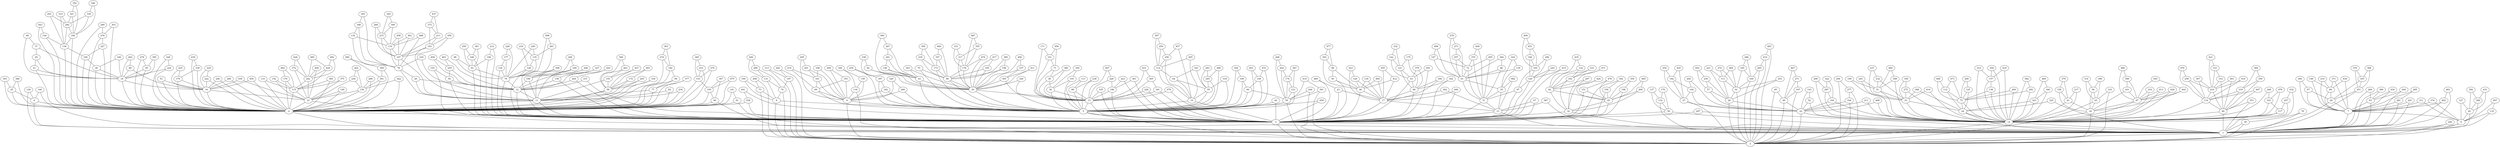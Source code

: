 graph X {
0 -- 1;
1 -- 2;
2 -- 0;
3 -- 1;
3 -- 2;
4 -- 3;
4 -- 1;
5 -- 3;
5 -- 2;
6 -- 4;
6 -- 1;
7 -- 0;
7 -- 1;
8 -- 5;
8 -- 2;
9 -- 5;
9 -- 2;
10 -- 4;
10 -- 1;
11 -- 4;
11 -- 3;
12 -- 11;
12 -- 3;
13 -- 3;
13 -- 1;
14 -- 1;
14 -- 2;
15 -- 5;
15 -- 3;
16 -- 10;
16 -- 4;
17 -- 13;
17 -- 3;
18 -- 16;
18 -- 4;
19 -- 5;
19 -- 3;
20 -- 12;
20 -- 11;
21 -- 18;
21 -- 4;
22 -- 14;
22 -- 2;
23 -- 17;
23 -- 3;
24 -- 14;
24 -- 1;
25 -- 6;
25 -- 4;
26 -- 7;
26 -- 1;
27 -- 22;
27 -- 2;
28 -- 22;
28 -- 2;
29 -- 21;
29 -- 18;
30 -- 15;
30 -- 5;
31 -- 13;
31 -- 3;
32 -- 3;
32 -- 1;
33 -- 24;
33 -- 14;
34 -- 14;
34 -- 2;
35 -- 31;
35 -- 13;
36 -- 15;
36 -- 5;
37 -- 29;
37 -- 18;
38 -- 36;
38 -- 15;
39 -- 1;
39 -- 2;
40 -- 18;
40 -- 4;
41 -- 34;
41 -- 14;
42 -- 0;
42 -- 1;
43 -- 30;
43 -- 5;
44 -- 5;
44 -- 3;
45 -- 32;
45 -- 3;
46 -- 17;
46 -- 3;
47 -- 13;
47 -- 3;
48 -- 17;
48 -- 3;
49 -- 22;
49 -- 2;
50 -- 46;
50 -- 3;
51 -- 33;
51 -- 14;
52 -- 22;
52 -- 14;
53 -- 16;
53 -- 4;
54 -- 12;
54 -- 3;
55 -- 19;
55 -- 5;
56 -- 3;
56 -- 1;
57 -- 28;
57 -- 22;
58 -- 11;
58 -- 4;
59 -- 5;
59 -- 2;
60 -- 59;
60 -- 5;
61 -- 35;
61 -- 31;
62 -- 43;
62 -- 30;
63 -- 48;
63 -- 3;
64 -- 55;
64 -- 19;
65 -- 34;
65 -- 2;
66 -- 30;
66 -- 5;
67 -- 26;
67 -- 7;
68 -- 37;
68 -- 18;
69 -- 9;
69 -- 5;
70 -- 66;
70 -- 5;
71 -- 38;
71 -- 15;
72 -- 61;
72 -- 31;
73 -- 8;
73 -- 2;
74 -- 8;
74 -- 2;
75 -- 24;
75 -- 14;
76 -- 39;
76 -- 2;
77 -- 11;
77 -- 4;
78 -- 20;
78 -- 11;
79 -- 12;
79 -- 3;
80 -- 4;
80 -- 1;
81 -- 4;
81 -- 1;
82 -- 11;
82 -- 4;
83 -- 7;
83 -- 1;
84 -- 26;
84 -- 7;
85 -- 49;
85 -- 2;
86 -- 61;
86 -- 31;
87 -- 34;
87 -- 14;
88 -- 15;
88 -- 5;
89 -- 18;
89 -- 16;
90 -- 14;
90 -- 1;
91 -- 28;
91 -- 2;
92 -- 45;
92 -- 32;
93 -- 79;
93 -- 3;
94 -- 65;
94 -- 34;
95 -- 18;
95 -- 4;
96 -- 50;
96 -- 46;
97 -- 31;
97 -- 3;
98 -- 93;
98 -- 79;
99 -- 77;
99 -- 4;
100 -- 73;
100 -- 8;
101 -- 71;
101 -- 15;
102 -- 92;
102 -- 32;
103 -- 65;
103 -- 2;
104 -- 27;
104 -- 22;
105 -- 80;
105 -- 4;
106 -- 12;
106 -- 11;
107 -- 78;
107 -- 11;
108 -- 40;
108 -- 4;
109 -- 60;
109 -- 5;
110 -- 0;
110 -- 1;
111 -- 91;
111 -- 28;
112 -- 75;
112 -- 24;
113 -- 88;
113 -- 5;
114 -- 64;
114 -- 19;
115 -- 10;
115 -- 4;
116 -- 90;
116 -- 14;
117 -- 14;
117 -- 1;
118 -- 9;
118 -- 2;
119 -- 107;
119 -- 78;
120 -- 97;
120 -- 3;
121 -- 63;
121 -- 48;
122 -- 102;
122 -- 92;
123 -- 59;
123 -- 5;
124 -- 79;
124 -- 3;
125 -- 75;
125 -- 24;
126 -- 46;
126 -- 17;
127 -- 42;
127 -- 0;
128 -- 79;
128 -- 3;
129 -- 6;
129 -- 1;
130 -- 61;
130 -- 35;
131 -- 74;
131 -- 8;
132 -- 56;
132 -- 1;
133 -- 115;
133 -- 4;
134 -- 119;
134 -- 78;
135 -- 128;
135 -- 79;
136 -- 108;
136 -- 4;
137 -- 132;
137 -- 56;
138 -- 75;
138 -- 14;
139 -- 46;
139 -- 17;
140 -- 6;
140 -- 1;
141 -- 81;
141 -- 4;
142 -- 121;
142 -- 63;
143 -- 52;
143 -- 22;
144 -- 136;
144 -- 4;
145 -- 15;
145 -- 3;
146 -- 43;
146 -- 30;
147 -- 72;
147 -- 61;
148 -- 84;
148 -- 7;
149 -- 10;
149 -- 4;
150 -- 118;
150 -- 9;
151 -- 45;
151 -- 3;
152 -- 115;
152 -- 10;
153 -- 105;
153 -- 4;
154 -- 45;
154 -- 3;
155 -- 58;
155 -- 11;
156 -- 12;
156 -- 3;
157 -- 138;
157 -- 14;
158 -- 41;
158 -- 34;
159 -- 10;
159 -- 4;
160 -- 91;
160 -- 2;
161 -- 87;
161 -- 34;
162 -- 9;
162 -- 5;
163 -- 117;
163 -- 14;
164 -- 22;
164 -- 14;
165 -- 120;
165 -- 97;
166 -- 40;
166 -- 18;
167 -- 49;
167 -- 2;
168 -- 93;
168 -- 3;
169 -- 165;
169 -- 120;
170 -- 132;
170 -- 56;
171 -- 101;
171 -- 15;
172 -- 58;
172 -- 11;
173 -- 66;
173 -- 5;
174 -- 123;
174 -- 59;
175 -- 121;
175 -- 48;
176 -- 115;
176 -- 4;
177 -- 124;
177 -- 79;
178 -- 66;
178 -- 30;
179 -- 16;
179 -- 4;
180 -- 136;
180 -- 4;
181 -- 69;
181 -- 9;
182 -- 104;
182 -- 27;
183 -- 107;
183 -- 11;
184 -- 48;
184 -- 17;
185 -- 160;
185 -- 91;
186 -- 15;
186 -- 3;
187 -- 162;
187 -- 5;
188 -- 134;
188 -- 78;
189 -- 106;
189 -- 11;
190 -- 93;
190 -- 3;
191 -- 36;
191 -- 5;
192 -- 99;
192 -- 4;
193 -- 54;
193 -- 3;
194 -- 22;
194 -- 2;
195 -- 66;
195 -- 30;
196 -- 66;
196 -- 30;
197 -- 74;
197 -- 2;
198 -- 45;
198 -- 3;
199 -- 51;
199 -- 33;
200 -- 45;
200 -- 32;
201 -- 146;
201 -- 43;
202 -- 174;
202 -- 59;
203 -- 51;
203 -- 14;
204 -- 104;
204 -- 22;
205 -- 58;
205 -- 4;
206 -- 9;
206 -- 5;
207 -- 92;
207 -- 32;
208 -- 189;
208 -- 106;
209 -- 75;
209 -- 14;
210 -- 84;
210 -- 7;
211 -- 22;
211 -- 14;
212 -- 190;
212 -- 3;
213 -- 183;
213 -- 107;
214 -- 157;
214 -- 14;
215 -- 119;
215 -- 107;
216 -- 116;
216 -- 90;
217 -- 41;
217 -- 14;
218 -- 135;
218 -- 128;
219 -- 181;
219 -- 69;
220 -- 186;
220 -- 15;
221 -- 111;
221 -- 28;
222 -- 16;
222 -- 4;
223 -- 186;
223 -- 3;
224 -- 18;
224 -- 4;
225 -- 179;
225 -- 16;
226 -- 15;
226 -- 3;
227 -- 108;
227 -- 4;
228 -- 177;
228 -- 79;
229 -- 222;
229 -- 16;
230 -- 78;
230 -- 11;
231 -- 102;
231 -- 92;
232 -- 51;
232 -- 33;
233 -- 153;
233 -- 4;
234 -- 11;
234 -- 4;
235 -- 173;
235 -- 66;
236 -- 159;
236 -- 10;
237 -- 232;
237 -- 33;
238 -- 88;
238 -- 5;
239 -- 57;
239 -- 28;
240 -- 1;
240 -- 2;
241 -- 7;
241 -- 1;
242 -- 115;
242 -- 10;
243 -- 120;
243 -- 3;
244 -- 59;
244 -- 2;
245 -- 55;
245 -- 5;
246 -- 16;
246 -- 4;
247 -- 117;
247 -- 14;
248 -- 163;
248 -- 14;
249 -- 135;
249 -- 79;
250 -- 168;
250 -- 93;
251 -- 26;
251 -- 1;
252 -- 182;
252 -- 27;
253 -- 91;
253 -- 28;
254 -- 187;
254 -- 5;
255 -- 54;
255 -- 12;
256 -- 114;
256 -- 19;
257 -- 72;
257 -- 61;
258 -- 216;
258 -- 116;
259 -- 256;
259 -- 114;
260 -- 16;
260 -- 4;
261 -- 135;
261 -- 79;
262 -- 236;
262 -- 159;
263 -- 155;
263 -- 58;
264 -- 12;
264 -- 3;
265 -- 160;
265 -- 2;
266 -- 106;
266 -- 11;
267 -- 201;
267 -- 43;
268 -- 202;
268 -- 59;
269 -- 83;
269 -- 1;
270 -- 153;
270 -- 4;
271 -- 167;
271 -- 49;
272 -- 111;
272 -- 91;
273 -- 257;
273 -- 61;
274 -- 192;
274 -- 4;
275 -- 33;
275 -- 14;
276 -- 227;
276 -- 4;
277 -- 194;
277 -- 2;
278 -- 273;
278 -- 61;
279 -- 95;
279 -- 4;
280 -- 276;
280 -- 4;
281 -- 7;
281 -- 1;
282 -- 180;
282 -- 136;
283 -- 245;
283 -- 55;
284 -- 215;
284 -- 107;
285 -- 281;
285 -- 7;
286 -- 185;
286 -- 160;
287 -- 164;
287 -- 14;
288 -- 159;
288 -- 4;
289 -- 131;
289 -- 74;
290 -- 125;
290 -- 75;
291 -- 181;
291 -- 9;
292 -- 75;
292 -- 14;
293 -- 282;
293 -- 136;
294 -- 277;
294 -- 2;
295 -- 291;
295 -- 9;
296 -- 165;
296 -- 120;
297 -- 3;
297 -- 1;
298 -- 73;
298 -- 2;
299 -- 287;
299 -- 14;
300 -- 215;
300 -- 119;
301 -- 159;
301 -- 4;
302 -- 154;
302 -- 3;
303 -- 25;
303 -- 4;
304 -- 157;
304 -- 14;
305 -- 30;
305 -- 5;
306 -- 263;
306 -- 58;
307 -- 216;
307 -- 116;
308 -- 51;
308 -- 14;
309 -- 301;
309 -- 4;
310 -- 282;
310 -- 136;
311 -- 7;
311 -- 0;
312 -- 216;
312 -- 90;
313 -- 197;
313 -- 2;
314 -- 94;
314 -- 65;
315 -- 12;
315 -- 3;
316 -- 87;
316 -- 14;
317 -- 178;
317 -- 30;
318 -- 55;
318 -- 5;
319 -- 116;
319 -- 90;
320 -- 206;
320 -- 9;
321 -- 282;
321 -- 180;
322 -- 287;
322 -- 164;
323 -- 24;
323 -- 14;
324 -- 130;
324 -- 35;
325 -- 24;
325 -- 1;
326 -- 150;
326 -- 118;
327 -- 156;
327 -- 12;
328 -- 224;
328 -- 4;
329 -- 30;
329 -- 15;
330 -- 179;
330 -- 4;
331 -- 312;
331 -- 216;
332 -- 142;
332 -- 121;
333 -- 317;
333 -- 178;
334 -- 58;
334 -- 4;
335 -- 251;
335 -- 26;
336 -- 60;
336 -- 5;
337 -- 305;
337 -- 30;
338 -- 62;
338 -- 30;
339 -- 282;
339 -- 180;
340 -- 323;
340 -- 14;
341 -- 15;
341 -- 3;
342 -- 48;
342 -- 3;
343 -- 64;
343 -- 55;
344 -- 300;
344 -- 215;
345 -- 188;
345 -- 78;
346 -- 339;
346 -- 180;
347 -- 105;
347 -- 80;
348 -- 42;
348 -- 0;
349 -- 233;
349 -- 153;
350 -- 275;
350 -- 33;
351 -- 90;
351 -- 1;
352 -- 321;
352 -- 180;
353 -- 69;
353 -- 9;
354 -- 198;
354 -- 45;
355 -- 317;
355 -- 178;
356 -- 191;
356 -- 36;
357 -- 173;
357 -- 66;
358 -- 181;
358 -- 9;
359 -- 319;
359 -- 90;
360 -- 115;
360 -- 4;
361 -- 186;
361 -- 3;
362 -- 17;
362 -- 13;
363 -- 43;
363 -- 30;
364 -- 86;
364 -- 61;
365 -- 341;
365 -- 15;
366 -- 25;
366 -- 4;
367 -- 174;
367 -- 123;
368 -- 33;
368 -- 24;
369 -- 67;
369 -- 7;
370 -- 72;
370 -- 31;
371 -- 84;
371 -- 7;
372 -- 242;
372 -- 10;
373 -- 213;
373 -- 183;
374 -- 7;
374 -- 0;
375 -- 115;
375 -- 10;
376 -- 335;
376 -- 251;
377 -- 77;
377 -- 4;
378 -- 63;
378 -- 48;
379 -- 158;
379 -- 41;
380 -- 38;
380 -- 15;
381 -- 168;
381 -- 93;
382 -- 292;
382 -- 14;
383 -- 274;
383 -- 192;
384 -- 359;
384 -- 319;
385 -- 95;
385 -- 18;
386 -- 83;
386 -- 1;
387 -- 13;
387 -- 1;
388 -- 335;
388 -- 251;
389 -- 196;
389 -- 66;
390 -- 267;
390 -- 43;
391 -- 59;
391 -- 2;
392 -- 348;
392 -- 42;
393 -- 96;
393 -- 46;
394 -- 109;
394 -- 5;
395 -- 235;
395 -- 173;
396 -- 161;
396 -- 87;
397 -- 259;
397 -- 114;
398 -- 79;
398 -- 3;
399 -- 94;
399 -- 65;
400 -- 242;
400 -- 10;
401 -- 216;
401 -- 90;
402 -- 89;
402 -- 18;
403 -- 336;
403 -- 5;
404 -- 46;
404 -- 17;
405 -- 114;
405 -- 19;
406 -- 112;
406 -- 75;
407 -- 220;
407 -- 15;
408 -- 22;
408 -- 14;
409 -- 255;
409 -- 12;
410 -- 33;
410 -- 14;
411 -- 305;
411 -- 30;
412 -- 46;
412 -- 17;
413 -- 87;
413 -- 14;
414 -- 391;
414 -- 59;
415 -- 120;
415 -- 3;
416 -- 216;
416 -- 116;
417 -- 195;
417 -- 30;
418 -- 157;
418 -- 14;
419 -- 265;
419 -- 2;
420 -- 264;
420 -- 12;
421 -- 331;
421 -- 216;
422 -- 159;
422 -- 4;
423 -- 126;
423 -- 17;
424 -- 92;
424 -- 45;
425 -- 182;
425 -- 27;
426 -- 87;
426 -- 14;
427 -- 155;
427 -- 58;
428 -- 372;
428 -- 242;
429 -- 242;
429 -- 115;
430 -- 83;
430 -- 7;
431 -- 365;
431 -- 15;
432 -- 247;
432 -- 14;
433 -- 348;
433 -- 42;
434 -- 84;
434 -- 7;
435 -- 122;
435 -- 92;
436 -- 16;
436 -- 10;
437 -- 373;
437 -- 213;
438 -- 4;
438 -- 3;
439 -- 330;
439 -- 4;
440 -- 289;
440 -- 131;
441 -- 438;
441 -- 3;
442 -- 197;
442 -- 2;
443 -- 144;
443 -- 4;
444 -- 87;
444 -- 34;
445 -- 444;
445 -- 87;
446 -- 17;
446 -- 3;
447 -- 116;
447 -- 90;
448 -- 370;
448 -- 31;
449 -- 83;
449 -- 1;
450 -- 183;
450 -- 107;
451 -- 276;
451 -- 4;
452 -- 239;
452 -- 57;
453 -- 169;
453 -- 165;
454 -- 16;
454 -- 4;
455 -- 412;
455 -- 17;
456 -- 101;
456 -- 71;
457 -- 256;
457 -- 19;
458 -- 119;
458 -- 107;
459 -- 5;
459 -- 3;
460 -- 308;
460 -- 51;
461 -- 119;
461 -- 107;
462 -- 7;
462 -- 1;
463 -- 255;
463 -- 12;
464 -- 176;
464 -- 115;
465 -- 200;
465 -- 45;
466 -- 357;
466 -- 66;
467 -- 271;
467 -- 49;
468 -- 147;
468 -- 61;
469 -- 340;
469 -- 323;
470 -- 258;
470 -- 116;
471 -- 102;
471 -- 32;
472 -- 336;
472 -- 5;
473 -- 112;
473 -- 75;
474 -- 178;
474 -- 30;
475 -- 105;
475 -- 4;
476 -- 151;
476 -- 45;
477 -- 393;
477 -- 96;
478 -- 163;
478 -- 14;
479 -- 15;
479 -- 3;
480 -- 396;
480 -- 87;
481 -- 462;
481 -- 1;
482 -- 35;
482 -- 13;
483 -- 419;
483 -- 2;
484 -- 111;
484 -- 91;
485 -- 429;
485 -- 242;
486 -- 245;
486 -- 5;
487 -- 355;
487 -- 178;
488 -- 119;
488 -- 78;
489 -- 23;
489 -- 3;
490 -- 309;
490 -- 301;
491 -- 63;
491 -- 3;
492 -- 429;
492 -- 242;
493 -- 172;
493 -- 58;
494 -- 353;
494 -- 9;
495 -- 72;
495 -- 31;
496 -- 337;
496 -- 30;
497 -- 110;
497 -- 0;
498 -- 261;
498 -- 79;
499 -- 453;
499 -- 165;
}
